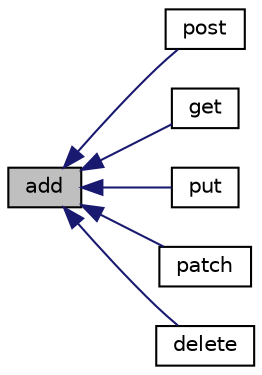 digraph "add"
{
  edge [fontname="Helvetica",fontsize="10",labelfontname="Helvetica",labelfontsize="10"];
  node [fontname="Helvetica",fontsize="10",shape=record];
  rankdir="LR";
  Node1 [label="add",height=0.2,width=0.4,color="black", fillcolor="grey75", style="filled", fontcolor="black"];
  Node1 -> Node2 [dir="back",color="midnightblue",fontsize="10",style="solid",fontname="Helvetica"];
  Node2 [label="post",height=0.2,width=0.4,color="black", fillcolor="white", style="filled",URL="$class_zest_1_1_component_1_1_component.html#aa429da1bb99f01f3cb6cb852bd5c6d1b"];
  Node1 -> Node3 [dir="back",color="midnightblue",fontsize="10",style="solid",fontname="Helvetica"];
  Node3 [label="get",height=0.2,width=0.4,color="black", fillcolor="white", style="filled",URL="$class_zest_1_1_component_1_1_component.html#a51dc358f1d8ce5d2e4029c45c2097890"];
  Node1 -> Node4 [dir="back",color="midnightblue",fontsize="10",style="solid",fontname="Helvetica"];
  Node4 [label="put",height=0.2,width=0.4,color="black", fillcolor="white", style="filled",URL="$class_zest_1_1_component_1_1_component.html#adf823f3a16fa82141c7933c7ae927f65"];
  Node1 -> Node5 [dir="back",color="midnightblue",fontsize="10",style="solid",fontname="Helvetica"];
  Node5 [label="patch",height=0.2,width=0.4,color="black", fillcolor="white", style="filled",URL="$class_zest_1_1_component_1_1_component.html#a73c86b4094ed082a203f231dccd9bf61"];
  Node1 -> Node6 [dir="back",color="midnightblue",fontsize="10",style="solid",fontname="Helvetica"];
  Node6 [label="delete",height=0.2,width=0.4,color="black", fillcolor="white", style="filled",URL="$class_zest_1_1_component_1_1_component.html#a893e99daba2c70ee898cb9c89a8e5e81"];
}
